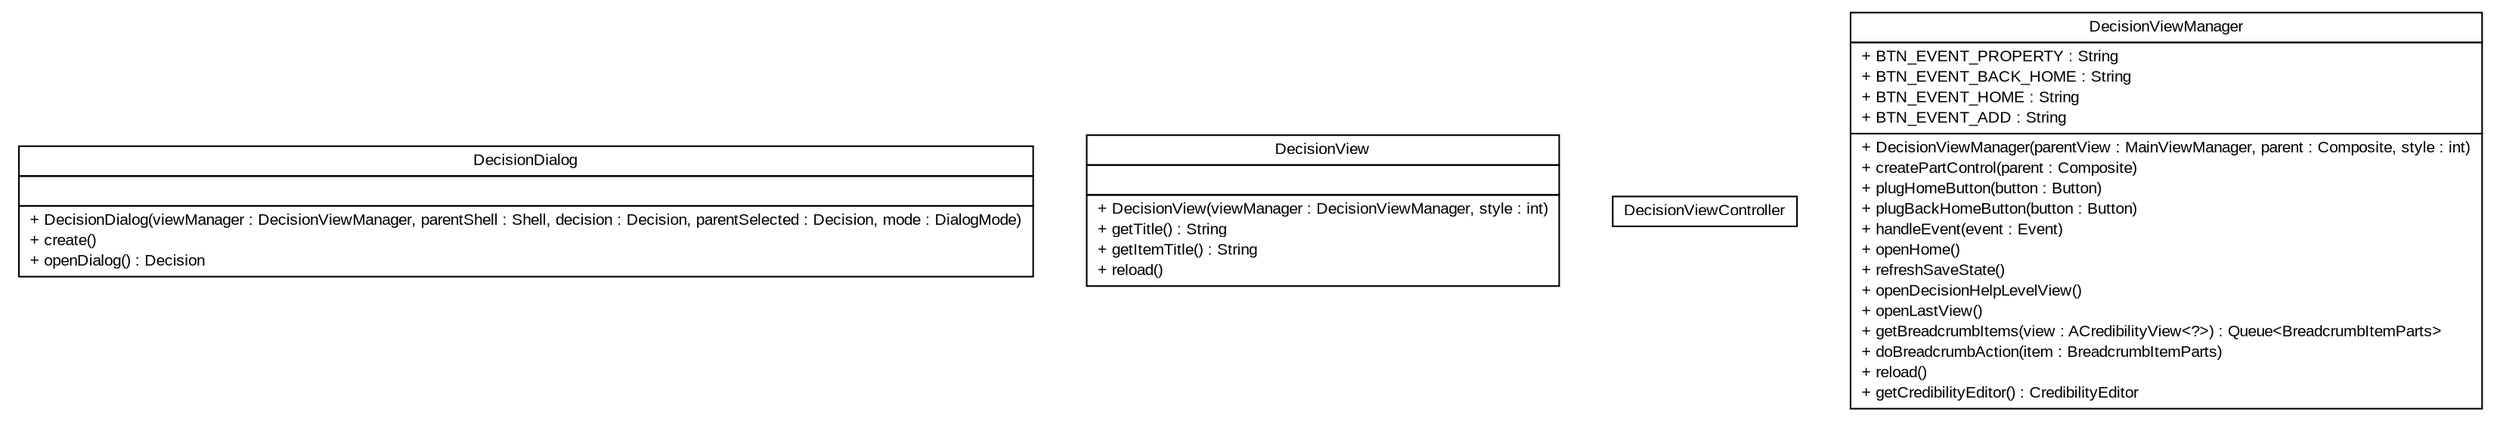 #!/usr/local/bin/dot
#
# Class diagram 
# Generated by UMLGraph version R5_6-24-gf6e263 (http://www.umlgraph.org/)
#

digraph G {
	edge [fontname="arial",fontsize=10,labelfontname="arial",labelfontsize=10];
	node [fontname="arial",fontsize=10,shape=plaintext];
	nodesep=0.25;
	ranksep=0.5;
	// gov.sandia.cf.parts.ui.decision.DecisionDialog
	c20784 [label=<<table title="gov.sandia.cf.parts.ui.decision.DecisionDialog" border="0" cellborder="1" cellspacing="0" cellpadding="2" port="p" href="./DecisionDialog.html">
		<tr><td><table border="0" cellspacing="0" cellpadding="1">
<tr><td align="center" balign="center"> DecisionDialog </td></tr>
		</table></td></tr>
		<tr><td><table border="0" cellspacing="0" cellpadding="1">
<tr><td align="left" balign="left">  </td></tr>
		</table></td></tr>
		<tr><td><table border="0" cellspacing="0" cellpadding="1">
<tr><td align="left" balign="left"> + DecisionDialog(viewManager : DecisionViewManager, parentShell : Shell, decision : Decision, parentSelected : Decision, mode : DialogMode) </td></tr>
<tr><td align="left" balign="left"> + create() </td></tr>
<tr><td align="left" balign="left"> + openDialog() : Decision </td></tr>
		</table></td></tr>
		</table>>, URL="./DecisionDialog.html", fontname="arial", fontcolor="black", fontsize=10.0];
	// gov.sandia.cf.parts.ui.decision.DecisionView
	c20785 [label=<<table title="gov.sandia.cf.parts.ui.decision.DecisionView" border="0" cellborder="1" cellspacing="0" cellpadding="2" port="p" href="./DecisionView.html">
		<tr><td><table border="0" cellspacing="0" cellpadding="1">
<tr><td align="center" balign="center"> DecisionView </td></tr>
		</table></td></tr>
		<tr><td><table border="0" cellspacing="0" cellpadding="1">
<tr><td align="left" balign="left">  </td></tr>
		</table></td></tr>
		<tr><td><table border="0" cellspacing="0" cellpadding="1">
<tr><td align="left" balign="left"> + DecisionView(viewManager : DecisionViewManager, style : int) </td></tr>
<tr><td align="left" balign="left"> + getTitle() : String </td></tr>
<tr><td align="left" balign="left"> + getItemTitle() : String </td></tr>
<tr><td align="left" balign="left"> + reload() </td></tr>
		</table></td></tr>
		</table>>, URL="./DecisionView.html", fontname="arial", fontcolor="black", fontsize=10.0];
	// gov.sandia.cf.parts.ui.decision.DecisionViewController
	c20786 [label=<<table title="gov.sandia.cf.parts.ui.decision.DecisionViewController" border="0" cellborder="1" cellspacing="0" cellpadding="2" port="p" href="./DecisionViewController.html">
		<tr><td><table border="0" cellspacing="0" cellpadding="1">
<tr><td align="center" balign="center"> DecisionViewController </td></tr>
		</table></td></tr>
		</table>>, URL="./DecisionViewController.html", fontname="arial", fontcolor="black", fontsize=10.0];
	// gov.sandia.cf.parts.ui.decision.DecisionViewManager
	c20787 [label=<<table title="gov.sandia.cf.parts.ui.decision.DecisionViewManager" border="0" cellborder="1" cellspacing="0" cellpadding="2" port="p" href="./DecisionViewManager.html">
		<tr><td><table border="0" cellspacing="0" cellpadding="1">
<tr><td align="center" balign="center"> DecisionViewManager </td></tr>
		</table></td></tr>
		<tr><td><table border="0" cellspacing="0" cellpadding="1">
<tr><td align="left" balign="left"> + BTN_EVENT_PROPERTY : String </td></tr>
<tr><td align="left" balign="left"> + BTN_EVENT_BACK_HOME : String </td></tr>
<tr><td align="left" balign="left"> + BTN_EVENT_HOME : String </td></tr>
<tr><td align="left" balign="left"> + BTN_EVENT_ADD : String </td></tr>
		</table></td></tr>
		<tr><td><table border="0" cellspacing="0" cellpadding="1">
<tr><td align="left" balign="left"> + DecisionViewManager(parentView : MainViewManager, parent : Composite, style : int) </td></tr>
<tr><td align="left" balign="left"> + createPartControl(parent : Composite) </td></tr>
<tr><td align="left" balign="left"> + plugHomeButton(button : Button) </td></tr>
<tr><td align="left" balign="left"> + plugBackHomeButton(button : Button) </td></tr>
<tr><td align="left" balign="left"> + handleEvent(event : Event) </td></tr>
<tr><td align="left" balign="left"> + openHome() </td></tr>
<tr><td align="left" balign="left"> + refreshSaveState() </td></tr>
<tr><td align="left" balign="left"> + openDecisionHelpLevelView() </td></tr>
<tr><td align="left" balign="left"> + openLastView() </td></tr>
<tr><td align="left" balign="left"> + getBreadcrumbItems(view : ACredibilityView&lt;?&gt;) : Queue&lt;BreadcrumbItemParts&gt; </td></tr>
<tr><td align="left" balign="left"> + doBreadcrumbAction(item : BreadcrumbItemParts) </td></tr>
<tr><td align="left" balign="left"> + reload() </td></tr>
<tr><td align="left" balign="left"> + getCredibilityEditor() : CredibilityEditor </td></tr>
		</table></td></tr>
		</table>>, URL="./DecisionViewManager.html", fontname="arial", fontcolor="black", fontsize=10.0];
}

